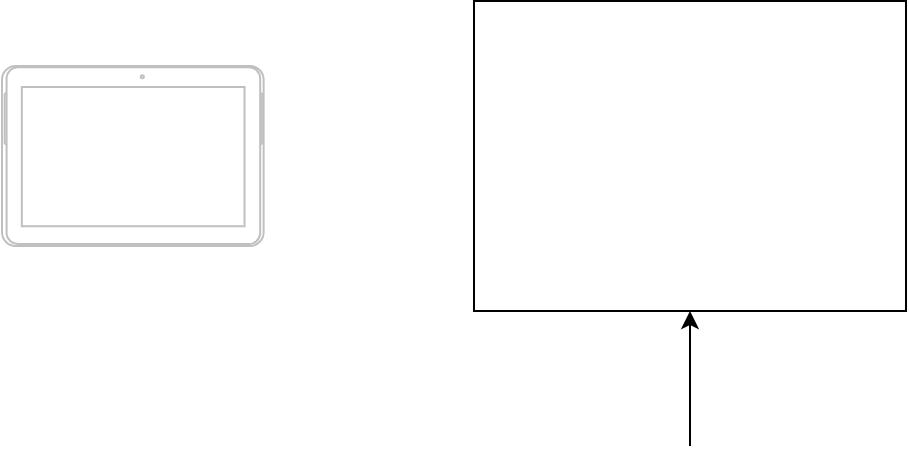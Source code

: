 <mxfile version="14.9.0" type="device"><diagram id="hFGOKGw1j8YPDVItPjpt" name="Page-1"><mxGraphModel dx="1422" dy="772" grid="1" gridSize="10" guides="1" tooltips="1" connect="1" arrows="1" fold="1" page="1" pageScale="1" pageWidth="827" pageHeight="1169" math="0" shadow="0"><root><mxCell id="0"/><mxCell id="1" parent="0"/><mxCell id="ObFEIXU8vYU3HRSc7WKv-1" value="" style="verticalLabelPosition=bottom;verticalAlign=top;html=1;shadow=0;dashed=0;strokeWidth=1;shape=mxgraph.android.tab2;strokeColor=#c0c0c0;direction=north;" vertex="1" parent="1"><mxGeometry x="70" y="160" width="130.81" height="90" as="geometry"/></mxCell><mxCell id="ObFEIXU8vYU3HRSc7WKv-2" value="" style="rounded=0;whiteSpace=wrap;html=1;" vertex="1" parent="1"><mxGeometry x="306" y="127.5" width="216" height="155" as="geometry"/></mxCell><mxCell id="ObFEIXU8vYU3HRSc7WKv-3" value="" style="endArrow=classic;html=1;entryX=0.5;entryY=1;entryDx=0;entryDy=0;" edge="1" parent="1" target="ObFEIXU8vYU3HRSc7WKv-2"><mxGeometry width="50" height="50" relative="1" as="geometry"><mxPoint x="414" y="350" as="sourcePoint"/><mxPoint x="440" y="370" as="targetPoint"/></mxGeometry></mxCell></root></mxGraphModel></diagram></mxfile>